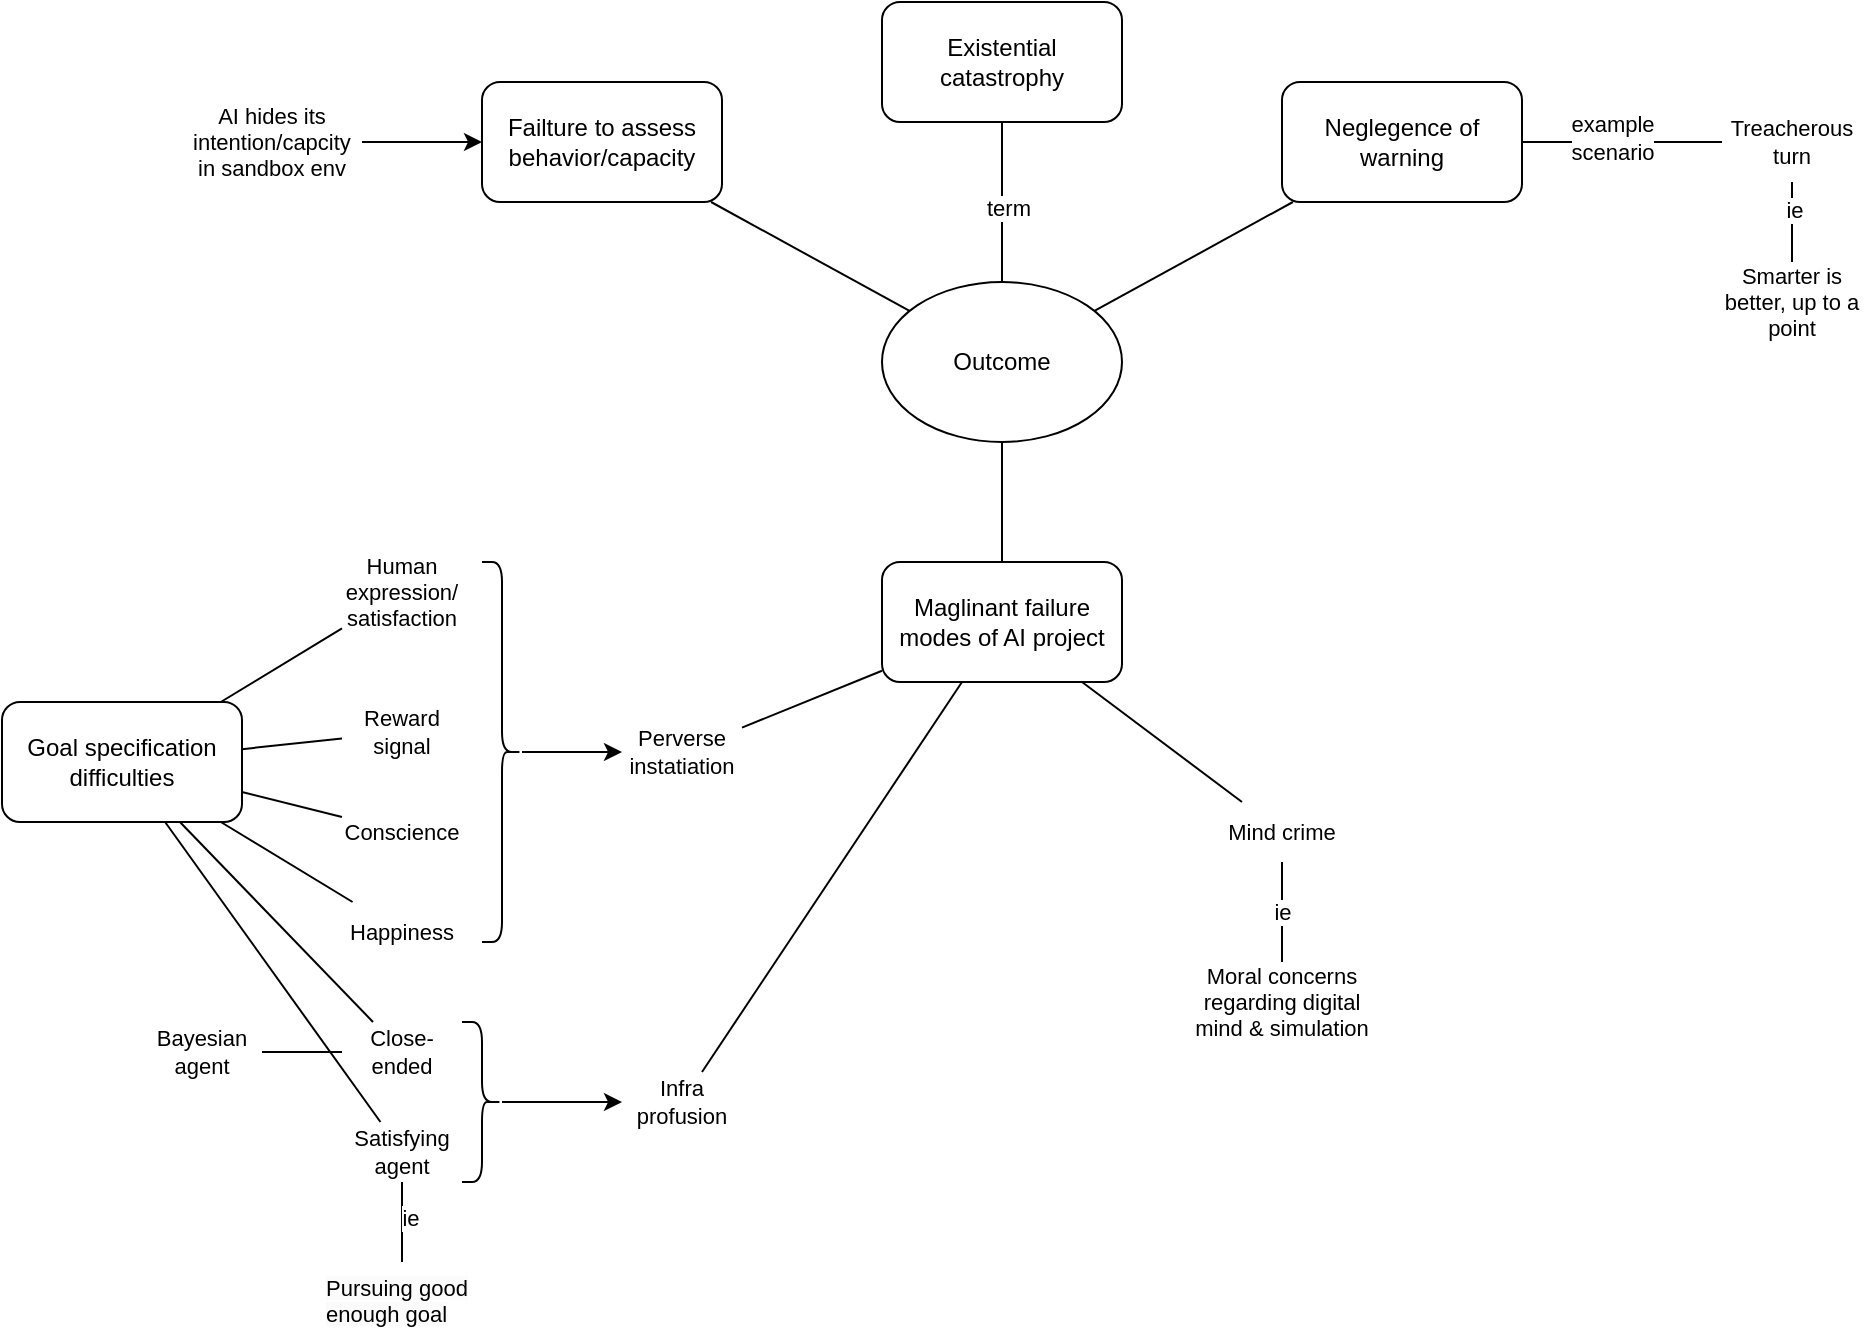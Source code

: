 <mxfile version="22.1.19" type="github">
  <diagram name="Page-1" id="w2RRvnSU4dFt3glei_CG">
    <mxGraphModel dx="1781" dy="496" grid="1" gridSize="10" guides="1" tooltips="1" connect="1" arrows="1" fold="1" page="1" pageScale="1" pageWidth="827" pageHeight="1169" math="0" shadow="0">
      <root>
        <mxCell id="0" />
        <mxCell id="1" parent="0" />
        <mxCell id="gZRC25penqeckWUwwz56-5" value="" style="rounded=0;orthogonalLoop=1;jettySize=auto;html=1;endArrow=none;endFill=0;" edge="1" parent="1" source="gZRC25penqeckWUwwz56-1" target="gZRC25penqeckWUwwz56-4">
          <mxGeometry relative="1" as="geometry" />
        </mxCell>
        <mxCell id="gZRC25penqeckWUwwz56-6" value="term" style="edgeLabel;html=1;align=center;verticalAlign=middle;resizable=0;points=[];" vertex="1" connectable="0" parent="gZRC25penqeckWUwwz56-5">
          <mxGeometry x="-0.075" y="-3" relative="1" as="geometry">
            <mxPoint as="offset" />
          </mxGeometry>
        </mxCell>
        <mxCell id="gZRC25penqeckWUwwz56-7" style="edgeStyle=none;shape=connector;rounded=0;orthogonalLoop=1;jettySize=auto;html=1;labelBackgroundColor=default;strokeColor=default;align=center;verticalAlign=middle;fontFamily=Helvetica;fontSize=11;fontColor=default;endArrow=none;endFill=0;" edge="1" parent="1" source="gZRC25penqeckWUwwz56-1" target="gZRC25penqeckWUwwz56-3">
          <mxGeometry relative="1" as="geometry" />
        </mxCell>
        <mxCell id="gZRC25penqeckWUwwz56-8" style="edgeStyle=none;shape=connector;rounded=0;orthogonalLoop=1;jettySize=auto;html=1;labelBackgroundColor=default;strokeColor=default;align=center;verticalAlign=middle;fontFamily=Helvetica;fontSize=11;fontColor=default;endArrow=none;endFill=0;" edge="1" parent="1" source="gZRC25penqeckWUwwz56-1" target="gZRC25penqeckWUwwz56-2">
          <mxGeometry relative="1" as="geometry" />
        </mxCell>
        <mxCell id="gZRC25penqeckWUwwz56-10" value="" style="edgeStyle=none;shape=connector;rounded=0;orthogonalLoop=1;jettySize=auto;html=1;labelBackgroundColor=default;strokeColor=default;align=center;verticalAlign=middle;fontFamily=Helvetica;fontSize=11;fontColor=default;endArrow=none;endFill=0;" edge="1" parent="1" source="gZRC25penqeckWUwwz56-1" target="gZRC25penqeckWUwwz56-9">
          <mxGeometry relative="1" as="geometry" />
        </mxCell>
        <mxCell id="gZRC25penqeckWUwwz56-1" value="Outcome" style="ellipse;whiteSpace=wrap;html=1;" vertex="1" parent="1">
          <mxGeometry x="320" y="240" width="120" height="80" as="geometry" />
        </mxCell>
        <mxCell id="gZRC25penqeckWUwwz56-49" value="" style="edgeStyle=none;shape=connector;rounded=0;orthogonalLoop=1;jettySize=auto;html=1;labelBackgroundColor=default;strokeColor=default;align=center;verticalAlign=middle;fontFamily=Helvetica;fontSize=11;fontColor=default;endArrow=none;endFill=0;" edge="1" parent="1" source="gZRC25penqeckWUwwz56-2" target="gZRC25penqeckWUwwz56-48">
          <mxGeometry relative="1" as="geometry" />
        </mxCell>
        <mxCell id="gZRC25penqeckWUwwz56-50" value="example&lt;br&gt;scenario" style="edgeLabel;html=1;align=center;verticalAlign=middle;resizable=0;points=[];fontSize=11;fontFamily=Helvetica;fontColor=default;" vertex="1" connectable="0" parent="gZRC25penqeckWUwwz56-49">
          <mxGeometry x="-0.1" y="2" relative="1" as="geometry">
            <mxPoint as="offset" />
          </mxGeometry>
        </mxCell>
        <mxCell id="gZRC25penqeckWUwwz56-2" value="Neglegence of warning" style="rounded=1;whiteSpace=wrap;html=1;" vertex="1" parent="1">
          <mxGeometry x="520" y="140" width="120" height="60" as="geometry" />
        </mxCell>
        <mxCell id="gZRC25penqeckWUwwz56-3" value="Failture to assess behavior/capacity" style="rounded=1;whiteSpace=wrap;html=1;" vertex="1" parent="1">
          <mxGeometry x="120" y="140" width="120" height="60" as="geometry" />
        </mxCell>
        <mxCell id="gZRC25penqeckWUwwz56-4" value="Existential catastrophy" style="rounded=1;whiteSpace=wrap;html=1;" vertex="1" parent="1">
          <mxGeometry x="320" y="100" width="120" height="60" as="geometry" />
        </mxCell>
        <mxCell id="gZRC25penqeckWUwwz56-14" style="edgeStyle=none;shape=connector;rounded=0;orthogonalLoop=1;jettySize=auto;html=1;labelBackgroundColor=default;strokeColor=default;align=center;verticalAlign=middle;fontFamily=Helvetica;fontSize=11;fontColor=default;endArrow=none;endFill=0;" edge="1" parent="1" source="gZRC25penqeckWUwwz56-9" target="gZRC25penqeckWUwwz56-11">
          <mxGeometry relative="1" as="geometry" />
        </mxCell>
        <mxCell id="gZRC25penqeckWUwwz56-15" style="edgeStyle=none;shape=connector;rounded=0;orthogonalLoop=1;jettySize=auto;html=1;labelBackgroundColor=default;strokeColor=default;align=center;verticalAlign=middle;fontFamily=Helvetica;fontSize=11;fontColor=default;endArrow=none;endFill=0;" edge="1" parent="1" source="gZRC25penqeckWUwwz56-9" target="gZRC25penqeckWUwwz56-12">
          <mxGeometry relative="1" as="geometry" />
        </mxCell>
        <mxCell id="gZRC25penqeckWUwwz56-16" style="edgeStyle=none;shape=connector;rounded=0;orthogonalLoop=1;jettySize=auto;html=1;labelBackgroundColor=default;strokeColor=default;align=center;verticalAlign=middle;fontFamily=Helvetica;fontSize=11;fontColor=default;endArrow=none;endFill=0;" edge="1" parent="1" source="gZRC25penqeckWUwwz56-9" target="gZRC25penqeckWUwwz56-13">
          <mxGeometry relative="1" as="geometry" />
        </mxCell>
        <mxCell id="gZRC25penqeckWUwwz56-9" value="Maglinant failure modes of AI project" style="rounded=1;whiteSpace=wrap;html=1;" vertex="1" parent="1">
          <mxGeometry x="320" y="380" width="120" height="60" as="geometry" />
        </mxCell>
        <mxCell id="gZRC25penqeckWUwwz56-31" value="" style="edgeStyle=none;shape=connector;rounded=0;orthogonalLoop=1;jettySize=auto;html=1;labelBackgroundColor=default;strokeColor=default;align=center;verticalAlign=middle;fontFamily=Helvetica;fontSize=11;fontColor=default;endArrow=none;endFill=0;startArrow=classic;startFill=1;" edge="1" parent="1" source="gZRC25penqeckWUwwz56-11" target="gZRC25penqeckWUwwz56-30">
          <mxGeometry relative="1" as="geometry" />
        </mxCell>
        <mxCell id="gZRC25penqeckWUwwz56-11" value="Perverse instatiation" style="text;html=1;strokeColor=none;fillColor=none;align=center;verticalAlign=middle;whiteSpace=wrap;rounded=0;fontSize=11;fontFamily=Helvetica;fontColor=default;" vertex="1" parent="1">
          <mxGeometry x="190" y="460" width="60" height="30" as="geometry" />
        </mxCell>
        <mxCell id="gZRC25penqeckWUwwz56-12" value="Infra profusion" style="text;html=1;strokeColor=none;fillColor=none;align=center;verticalAlign=middle;whiteSpace=wrap;rounded=0;fontSize=11;fontFamily=Helvetica;fontColor=default;" vertex="1" parent="1">
          <mxGeometry x="190" y="635" width="60" height="30" as="geometry" />
        </mxCell>
        <mxCell id="gZRC25penqeckWUwwz56-45" value="ie" style="edgeStyle=none;shape=connector;rounded=0;orthogonalLoop=1;jettySize=auto;html=1;labelBackgroundColor=default;strokeColor=default;align=center;verticalAlign=middle;fontFamily=Helvetica;fontSize=11;fontColor=default;endArrow=none;endFill=0;" edge="1" parent="1" source="gZRC25penqeckWUwwz56-13" target="gZRC25penqeckWUwwz56-44">
          <mxGeometry relative="1" as="geometry" />
        </mxCell>
        <mxCell id="gZRC25penqeckWUwwz56-13" value="Mind crime" style="text;html=1;strokeColor=none;fillColor=none;align=center;verticalAlign=middle;whiteSpace=wrap;rounded=0;fontSize=11;fontFamily=Helvetica;fontColor=default;" vertex="1" parent="1">
          <mxGeometry x="490" y="500" width="60" height="30" as="geometry" />
        </mxCell>
        <mxCell id="gZRC25penqeckWUwwz56-21" value="" style="edgeStyle=none;shape=connector;rounded=0;orthogonalLoop=1;jettySize=auto;html=1;labelBackgroundColor=default;strokeColor=default;align=center;verticalAlign=middle;fontFamily=Helvetica;fontSize=11;fontColor=default;endArrow=none;endFill=0;" edge="1" parent="1" source="gZRC25penqeckWUwwz56-28" target="gZRC25penqeckWUwwz56-20">
          <mxGeometry relative="1" as="geometry">
            <mxPoint x="15" y="430.5" as="sourcePoint" />
          </mxGeometry>
        </mxCell>
        <mxCell id="gZRC25penqeckWUwwz56-23" value="" style="edgeStyle=none;shape=connector;rounded=0;orthogonalLoop=1;jettySize=auto;html=1;labelBackgroundColor=default;strokeColor=default;align=center;verticalAlign=middle;fontFamily=Helvetica;fontSize=11;fontColor=default;endArrow=none;endFill=0;" edge="1" parent="1" source="gZRC25penqeckWUwwz56-28" target="gZRC25penqeckWUwwz56-22">
          <mxGeometry relative="1" as="geometry">
            <mxPoint x="15" y="455" as="sourcePoint" />
          </mxGeometry>
        </mxCell>
        <mxCell id="gZRC25penqeckWUwwz56-25" style="edgeStyle=none;shape=connector;rounded=0;orthogonalLoop=1;jettySize=auto;html=1;labelBackgroundColor=default;strokeColor=default;align=center;verticalAlign=middle;fontFamily=Helvetica;fontSize=11;fontColor=default;endArrow=none;endFill=0;" edge="1" parent="1" source="gZRC25penqeckWUwwz56-28" target="gZRC25penqeckWUwwz56-24">
          <mxGeometry relative="1" as="geometry">
            <mxPoint x="-32.5" y="480" as="sourcePoint" />
          </mxGeometry>
        </mxCell>
        <mxCell id="gZRC25penqeckWUwwz56-27" value="" style="edgeStyle=none;shape=connector;rounded=0;orthogonalLoop=1;jettySize=auto;html=1;labelBackgroundColor=default;strokeColor=default;align=center;verticalAlign=middle;fontFamily=Helvetica;fontSize=11;fontColor=default;endArrow=none;endFill=0;" edge="1" parent="1" source="gZRC25penqeckWUwwz56-28" target="gZRC25penqeckWUwwz56-26">
          <mxGeometry relative="1" as="geometry">
            <mxPoint x="0.312" y="480" as="sourcePoint" />
          </mxGeometry>
        </mxCell>
        <mxCell id="gZRC25penqeckWUwwz56-20" value="Human expression/&lt;br&gt;satisfaction" style="text;html=1;strokeColor=none;fillColor=none;align=center;verticalAlign=middle;whiteSpace=wrap;rounded=0;fontSize=11;fontFamily=Helvetica;fontColor=default;" vertex="1" parent="1">
          <mxGeometry x="50" y="370" width="60" height="50" as="geometry" />
        </mxCell>
        <mxCell id="gZRC25penqeckWUwwz56-22" value="Conscience" style="text;html=1;strokeColor=none;fillColor=none;align=center;verticalAlign=middle;whiteSpace=wrap;rounded=0;fontSize=11;fontFamily=Helvetica;fontColor=default;" vertex="1" parent="1">
          <mxGeometry x="50" y="500" width="60" height="30" as="geometry" />
        </mxCell>
        <mxCell id="gZRC25penqeckWUwwz56-24" value="Happiness" style="text;html=1;strokeColor=none;fillColor=none;align=center;verticalAlign=middle;whiteSpace=wrap;rounded=0;fontSize=11;fontFamily=Helvetica;fontColor=default;" vertex="1" parent="1">
          <mxGeometry x="50" y="550" width="60" height="30" as="geometry" />
        </mxCell>
        <mxCell id="gZRC25penqeckWUwwz56-26" value="Reward signal" style="text;html=1;strokeColor=none;fillColor=none;align=center;verticalAlign=middle;whiteSpace=wrap;rounded=0;fontSize=11;fontFamily=Helvetica;fontColor=default;" vertex="1" parent="1">
          <mxGeometry x="50" y="450" width="60" height="30" as="geometry" />
        </mxCell>
        <mxCell id="gZRC25penqeckWUwwz56-39" style="edgeStyle=none;shape=connector;rounded=0;orthogonalLoop=1;jettySize=auto;html=1;labelBackgroundColor=default;strokeColor=default;align=center;verticalAlign=middle;fontFamily=Helvetica;fontSize=11;fontColor=default;endArrow=none;endFill=0;" edge="1" parent="1" source="gZRC25penqeckWUwwz56-28" target="gZRC25penqeckWUwwz56-32">
          <mxGeometry relative="1" as="geometry" />
        </mxCell>
        <mxCell id="gZRC25penqeckWUwwz56-40" style="edgeStyle=none;shape=connector;rounded=0;orthogonalLoop=1;jettySize=auto;html=1;labelBackgroundColor=default;strokeColor=default;align=center;verticalAlign=middle;fontFamily=Helvetica;fontSize=11;fontColor=default;endArrow=none;endFill=0;" edge="1" parent="1" source="gZRC25penqeckWUwwz56-28" target="gZRC25penqeckWUwwz56-33">
          <mxGeometry relative="1" as="geometry" />
        </mxCell>
        <mxCell id="gZRC25penqeckWUwwz56-28" value="Goal specification difficulties" style="rounded=1;whiteSpace=wrap;html=1;" vertex="1" parent="1">
          <mxGeometry x="-120" y="450" width="120" height="60" as="geometry" />
        </mxCell>
        <mxCell id="gZRC25penqeckWUwwz56-30" value="" style="shape=curlyBracket;whiteSpace=wrap;html=1;rounded=1;flipH=1;labelPosition=right;verticalLabelPosition=middle;align=left;verticalAlign=middle;fontFamily=Helvetica;fontSize=11;fontColor=default;" vertex="1" parent="1">
          <mxGeometry x="120" y="380" width="20" height="190" as="geometry" />
        </mxCell>
        <mxCell id="gZRC25penqeckWUwwz56-35" value="" style="edgeStyle=none;shape=connector;rounded=0;orthogonalLoop=1;jettySize=auto;html=1;labelBackgroundColor=default;strokeColor=default;align=center;verticalAlign=middle;fontFamily=Helvetica;fontSize=11;fontColor=default;endArrow=none;endFill=0;" edge="1" parent="1" source="gZRC25penqeckWUwwz56-32" target="gZRC25penqeckWUwwz56-34">
          <mxGeometry relative="1" as="geometry" />
        </mxCell>
        <mxCell id="gZRC25penqeckWUwwz56-32" value="Close-ended" style="text;html=1;strokeColor=none;fillColor=none;align=center;verticalAlign=middle;whiteSpace=wrap;rounded=0;fontSize=11;fontFamily=Helvetica;fontColor=default;" vertex="1" parent="1">
          <mxGeometry x="50" y="610" width="60" height="30" as="geometry" />
        </mxCell>
        <mxCell id="gZRC25penqeckWUwwz56-37" value="" style="edgeStyle=none;shape=connector;rounded=0;orthogonalLoop=1;jettySize=auto;html=1;labelBackgroundColor=default;strokeColor=default;align=center;verticalAlign=middle;fontFamily=Helvetica;fontSize=11;fontColor=default;endArrow=none;endFill=0;" edge="1" parent="1" source="gZRC25penqeckWUwwz56-33" target="gZRC25penqeckWUwwz56-36">
          <mxGeometry relative="1" as="geometry" />
        </mxCell>
        <mxCell id="gZRC25penqeckWUwwz56-38" value="ie" style="edgeLabel;html=1;align=center;verticalAlign=middle;resizable=0;points=[];fontSize=11;fontFamily=Helvetica;fontColor=default;" vertex="1" connectable="0" parent="gZRC25penqeckWUwwz56-37">
          <mxGeometry x="-0.1" y="4" relative="1" as="geometry">
            <mxPoint as="offset" />
          </mxGeometry>
        </mxCell>
        <mxCell id="gZRC25penqeckWUwwz56-33" value="Satisfying agent" style="text;html=1;strokeColor=none;fillColor=none;align=center;verticalAlign=middle;whiteSpace=wrap;rounded=0;fontSize=11;fontFamily=Helvetica;fontColor=default;" vertex="1" parent="1">
          <mxGeometry x="50" y="660" width="60" height="30" as="geometry" />
        </mxCell>
        <mxCell id="gZRC25penqeckWUwwz56-34" value="Bayesian agent" style="text;html=1;strokeColor=none;fillColor=none;align=center;verticalAlign=middle;whiteSpace=wrap;rounded=0;fontSize=11;fontFamily=Helvetica;fontColor=default;" vertex="1" parent="1">
          <mxGeometry x="-50" y="610" width="60" height="30" as="geometry" />
        </mxCell>
        <mxCell id="gZRC25penqeckWUwwz56-36" value="&lt;span style=&quot;color: rgb(0, 0, 0); font-family: Helvetica; font-size: 11px; font-style: normal; font-variant-ligatures: normal; font-variant-caps: normal; font-weight: 400; letter-spacing: normal; orphans: 2; text-align: center; text-indent: 0px; text-transform: none; widows: 2; word-spacing: 0px; -webkit-text-stroke-width: 0px; background-color: rgb(251, 251, 251); text-decoration-thickness: initial; text-decoration-style: initial; text-decoration-color: initial; float: none; display: inline !important;&quot;&gt;Pursuing good enough goal&lt;/span&gt;" style="text;whiteSpace=wrap;html=1;fontSize=11;fontFamily=Helvetica;fontColor=default;" vertex="1" parent="1">
          <mxGeometry x="40" y="730" width="80" height="40" as="geometry" />
        </mxCell>
        <mxCell id="gZRC25penqeckWUwwz56-43" value="" style="edgeStyle=none;shape=connector;rounded=0;orthogonalLoop=1;jettySize=auto;html=1;labelBackgroundColor=default;strokeColor=default;align=center;verticalAlign=middle;fontFamily=Helvetica;fontSize=11;fontColor=default;endArrow=classic;endFill=1;" edge="1" parent="1" source="gZRC25penqeckWUwwz56-42" target="gZRC25penqeckWUwwz56-12">
          <mxGeometry relative="1" as="geometry" />
        </mxCell>
        <mxCell id="gZRC25penqeckWUwwz56-42" value="" style="shape=curlyBracket;whiteSpace=wrap;html=1;rounded=1;flipH=1;labelPosition=right;verticalLabelPosition=middle;align=left;verticalAlign=middle;fontFamily=Helvetica;fontSize=11;fontColor=default;" vertex="1" parent="1">
          <mxGeometry x="110" y="610" width="20" height="80" as="geometry" />
        </mxCell>
        <mxCell id="gZRC25penqeckWUwwz56-44" value="Moral concerns regarding digital mind &amp;amp; simulation" style="text;html=1;strokeColor=none;fillColor=none;align=center;verticalAlign=middle;whiteSpace=wrap;rounded=0;fontSize=11;fontFamily=Helvetica;fontColor=default;" vertex="1" parent="1">
          <mxGeometry x="475" y="580" width="90" height="40" as="geometry" />
        </mxCell>
        <mxCell id="gZRC25penqeckWUwwz56-47" value="" style="edgeStyle=none;shape=connector;rounded=0;orthogonalLoop=1;jettySize=auto;html=1;labelBackgroundColor=default;strokeColor=default;align=center;verticalAlign=middle;fontFamily=Helvetica;fontSize=11;fontColor=default;endArrow=classic;endFill=1;" edge="1" parent="1" source="gZRC25penqeckWUwwz56-46" target="gZRC25penqeckWUwwz56-3">
          <mxGeometry relative="1" as="geometry" />
        </mxCell>
        <mxCell id="gZRC25penqeckWUwwz56-46" value="AI hides its intention/capcity in sandbox env" style="text;html=1;strokeColor=none;fillColor=none;align=center;verticalAlign=middle;whiteSpace=wrap;rounded=0;fontSize=11;fontFamily=Helvetica;fontColor=default;" vertex="1" parent="1">
          <mxGeometry x="-30" y="150" width="90" height="40" as="geometry" />
        </mxCell>
        <mxCell id="gZRC25penqeckWUwwz56-52" value="" style="edgeStyle=none;shape=connector;rounded=0;orthogonalLoop=1;jettySize=auto;html=1;labelBackgroundColor=default;strokeColor=default;align=center;verticalAlign=middle;fontFamily=Helvetica;fontSize=11;fontColor=default;endArrow=none;endFill=0;" edge="1" parent="1" source="gZRC25penqeckWUwwz56-48" target="gZRC25penqeckWUwwz56-51">
          <mxGeometry relative="1" as="geometry" />
        </mxCell>
        <mxCell id="gZRC25penqeckWUwwz56-53" value="ie" style="edgeLabel;html=1;align=center;verticalAlign=middle;resizable=0;points=[];fontSize=11;fontFamily=Helvetica;fontColor=default;" vertex="1" connectable="0" parent="gZRC25penqeckWUwwz56-52">
          <mxGeometry x="-0.3" y="1" relative="1" as="geometry">
            <mxPoint as="offset" />
          </mxGeometry>
        </mxCell>
        <mxCell id="gZRC25penqeckWUwwz56-48" value="Treacherous turn" style="text;html=1;strokeColor=none;fillColor=none;align=center;verticalAlign=middle;whiteSpace=wrap;rounded=0;fontSize=11;fontFamily=Helvetica;fontColor=default;" vertex="1" parent="1">
          <mxGeometry x="740" y="150" width="70" height="40" as="geometry" />
        </mxCell>
        <mxCell id="gZRC25penqeckWUwwz56-51" value="Smarter is better, up to a point" style="text;html=1;strokeColor=none;fillColor=none;align=center;verticalAlign=middle;whiteSpace=wrap;rounded=0;fontSize=11;fontFamily=Helvetica;fontColor=default;" vertex="1" parent="1">
          <mxGeometry x="740" y="230" width="70" height="40" as="geometry" />
        </mxCell>
      </root>
    </mxGraphModel>
  </diagram>
</mxfile>
